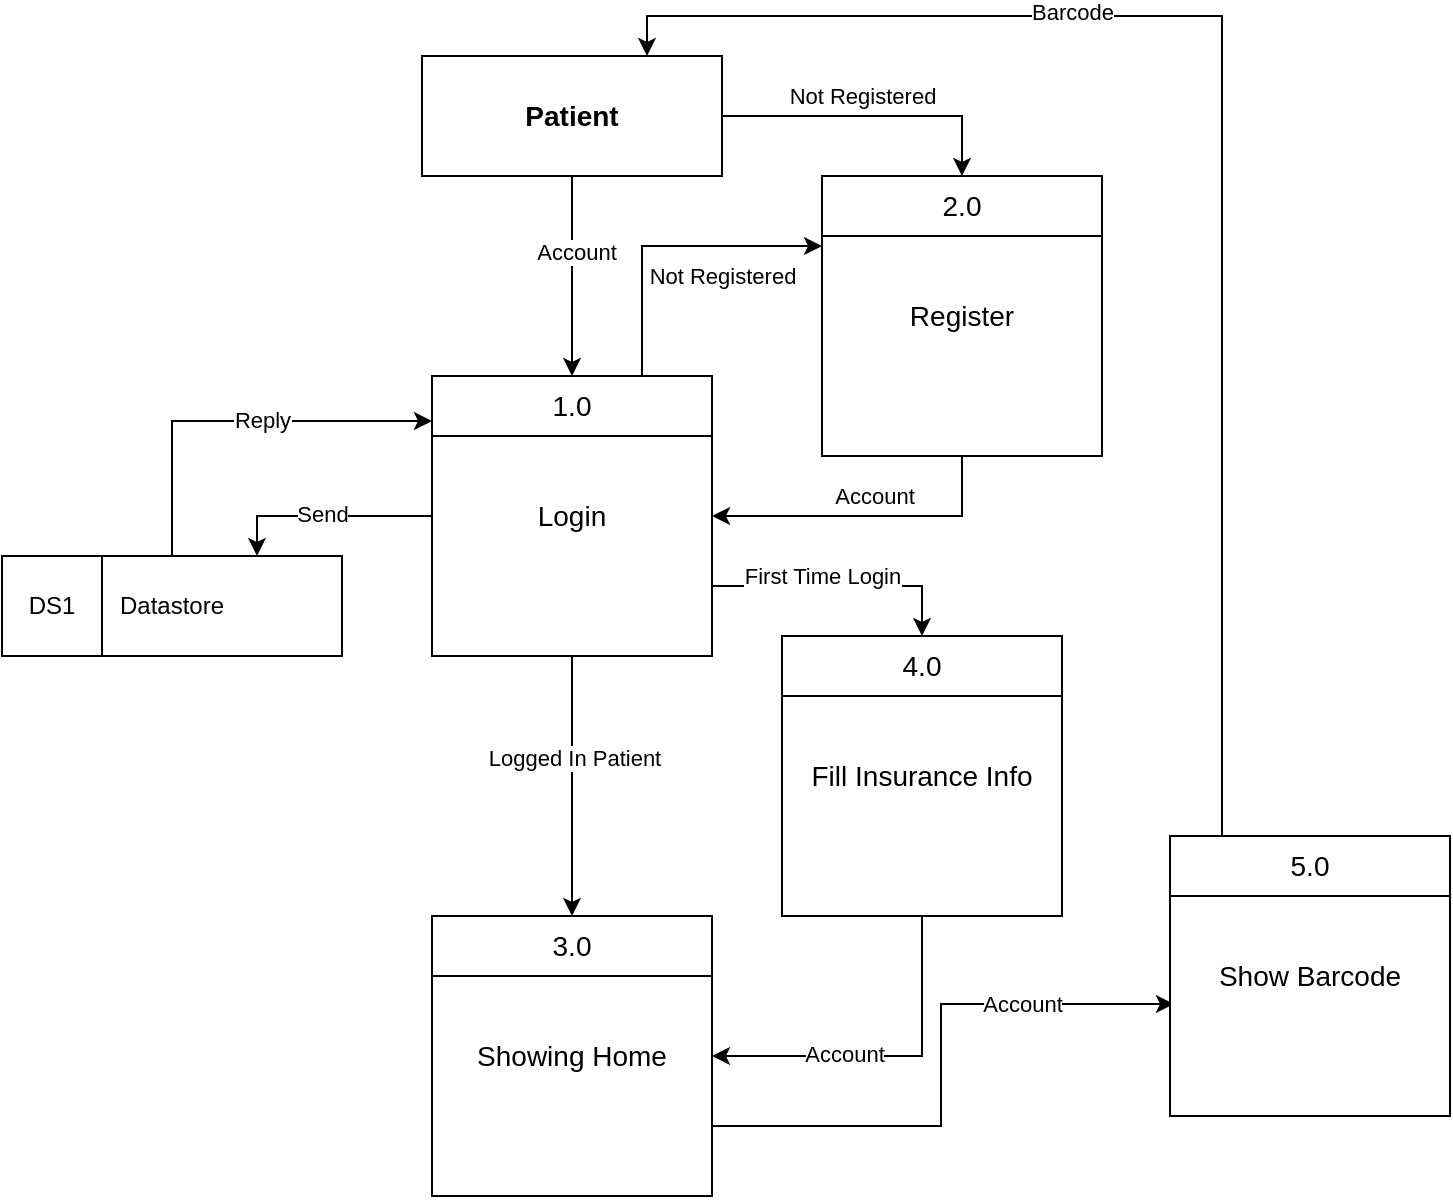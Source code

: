 <mxfile version="13.1.0" type="github">
  <diagram id="jb4bQr8QBYjT58q-OPt7" name="Page-1">
    <mxGraphModel dx="1422" dy="762" grid="1" gridSize="10" guides="1" tooltips="1" connect="1" arrows="1" fold="1" page="1" pageScale="1" pageWidth="827" pageHeight="1169" math="0" shadow="0">
      <root>
        <mxCell id="0" />
        <mxCell id="1" parent="0" />
        <mxCell id="3FtpG7C2AMGnpTfffTlQ-12" style="edgeStyle=orthogonalEdgeStyle;rounded=0;orthogonalLoop=1;jettySize=auto;html=1;entryX=0.5;entryY=0;entryDx=0;entryDy=0;" edge="1" parent="1" source="3FtpG7C2AMGnpTfffTlQ-1" target="3FtpG7C2AMGnpTfffTlQ-3">
          <mxGeometry relative="1" as="geometry" />
        </mxCell>
        <mxCell id="3FtpG7C2AMGnpTfffTlQ-13" value="Account" style="edgeLabel;html=1;align=center;verticalAlign=middle;resizable=0;points=[];" vertex="1" connectable="0" parent="3FtpG7C2AMGnpTfffTlQ-12">
          <mxGeometry x="-0.24" y="2" relative="1" as="geometry">
            <mxPoint as="offset" />
          </mxGeometry>
        </mxCell>
        <mxCell id="3FtpG7C2AMGnpTfffTlQ-14" style="edgeStyle=orthogonalEdgeStyle;rounded=0;orthogonalLoop=1;jettySize=auto;html=1;exitX=1;exitY=0.5;exitDx=0;exitDy=0;entryX=0.5;entryY=0;entryDx=0;entryDy=0;" edge="1" parent="1" source="3FtpG7C2AMGnpTfffTlQ-1" target="3FtpG7C2AMGnpTfffTlQ-7">
          <mxGeometry relative="1" as="geometry" />
        </mxCell>
        <mxCell id="3FtpG7C2AMGnpTfffTlQ-18" value="Not Registered" style="edgeLabel;html=1;align=center;verticalAlign=middle;resizable=0;points=[];" vertex="1" connectable="0" parent="3FtpG7C2AMGnpTfffTlQ-14">
          <mxGeometry x="-0.053" y="2" relative="1" as="geometry">
            <mxPoint x="-1" y="-8" as="offset" />
          </mxGeometry>
        </mxCell>
        <mxCell id="3FtpG7C2AMGnpTfffTlQ-1" value="Patient" style="rounded=0;whiteSpace=wrap;html=1;fontStyle=1;fontSize=14;" vertex="1" parent="1">
          <mxGeometry x="240" y="60" width="150" height="60" as="geometry" />
        </mxCell>
        <mxCell id="3FtpG7C2AMGnpTfffTlQ-20" style="edgeStyle=orthogonalEdgeStyle;rounded=0;orthogonalLoop=1;jettySize=auto;html=1;exitX=1;exitY=0.75;exitDx=0;exitDy=0;entryX=0.5;entryY=0;entryDx=0;entryDy=0;" edge="1" parent="1" source="3FtpG7C2AMGnpTfffTlQ-2" target="3FtpG7C2AMGnpTfffTlQ-9">
          <mxGeometry relative="1" as="geometry" />
        </mxCell>
        <mxCell id="3FtpG7C2AMGnpTfffTlQ-22" value="First Time Login" style="edgeLabel;html=1;align=center;verticalAlign=middle;resizable=0;points=[];" vertex="1" connectable="0" parent="3FtpG7C2AMGnpTfffTlQ-20">
          <mxGeometry x="-0.369" y="4" relative="1" as="geometry">
            <mxPoint x="14" y="-1" as="offset" />
          </mxGeometry>
        </mxCell>
        <mxCell id="3FtpG7C2AMGnpTfffTlQ-21" style="edgeStyle=orthogonalEdgeStyle;rounded=0;orthogonalLoop=1;jettySize=auto;html=1;exitX=0.5;exitY=1;exitDx=0;exitDy=0;entryX=0.5;entryY=0;entryDx=0;entryDy=0;" edge="1" parent="1" source="3FtpG7C2AMGnpTfffTlQ-2" target="3FtpG7C2AMGnpTfffTlQ-5">
          <mxGeometry relative="1" as="geometry" />
        </mxCell>
        <mxCell id="3FtpG7C2AMGnpTfffTlQ-23" value="Logged In Patient" style="edgeLabel;html=1;align=center;verticalAlign=middle;resizable=0;points=[];" vertex="1" connectable="0" parent="3FtpG7C2AMGnpTfffTlQ-21">
          <mxGeometry x="-0.215" y="1" relative="1" as="geometry">
            <mxPoint as="offset" />
          </mxGeometry>
        </mxCell>
        <mxCell id="3FtpG7C2AMGnpTfffTlQ-2" value="Login" style="whiteSpace=wrap;html=1;aspect=fixed;fontSize=14;" vertex="1" parent="1">
          <mxGeometry x="245" y="220" width="140" height="140" as="geometry" />
        </mxCell>
        <mxCell id="3FtpG7C2AMGnpTfffTlQ-15" style="edgeStyle=orthogonalEdgeStyle;rounded=0;orthogonalLoop=1;jettySize=auto;html=1;exitX=0.75;exitY=0;exitDx=0;exitDy=0;entryX=0;entryY=0.25;entryDx=0;entryDy=0;" edge="1" parent="1" source="3FtpG7C2AMGnpTfffTlQ-3" target="3FtpG7C2AMGnpTfffTlQ-6">
          <mxGeometry relative="1" as="geometry" />
        </mxCell>
        <mxCell id="3FtpG7C2AMGnpTfffTlQ-17" value="Not Registered" style="edgeLabel;html=1;align=center;verticalAlign=middle;resizable=0;points=[];" vertex="1" connectable="0" parent="3FtpG7C2AMGnpTfffTlQ-15">
          <mxGeometry x="-0.161" y="-21" relative="1" as="geometry">
            <mxPoint x="40" y="-6" as="offset" />
          </mxGeometry>
        </mxCell>
        <mxCell id="3FtpG7C2AMGnpTfffTlQ-3" value="1.0" style="rounded=0;whiteSpace=wrap;html=1;fontSize=14;" vertex="1" parent="1">
          <mxGeometry x="245" y="220" width="140" height="30" as="geometry" />
        </mxCell>
        <mxCell id="3FtpG7C2AMGnpTfffTlQ-26" style="edgeStyle=orthogonalEdgeStyle;rounded=0;orthogonalLoop=1;jettySize=auto;html=1;exitX=1;exitY=0.75;exitDx=0;exitDy=0;entryX=0.014;entryY=0.6;entryDx=0;entryDy=0;entryPerimeter=0;" edge="1" parent="1" source="3FtpG7C2AMGnpTfffTlQ-4" target="3FtpG7C2AMGnpTfffTlQ-10">
          <mxGeometry relative="1" as="geometry">
            <mxPoint x="540" y="595" as="targetPoint" />
          </mxGeometry>
        </mxCell>
        <mxCell id="3FtpG7C2AMGnpTfffTlQ-27" value="Account" style="edgeLabel;html=1;align=center;verticalAlign=middle;resizable=0;points=[];" vertex="1" connectable="0" parent="3FtpG7C2AMGnpTfffTlQ-26">
          <mxGeometry x="0.48" relative="1" as="geometry">
            <mxPoint as="offset" />
          </mxGeometry>
        </mxCell>
        <mxCell id="3FtpG7C2AMGnpTfffTlQ-4" value="Showing Home" style="whiteSpace=wrap;html=1;aspect=fixed;fontSize=14;" vertex="1" parent="1">
          <mxGeometry x="245" y="490" width="140" height="140" as="geometry" />
        </mxCell>
        <mxCell id="3FtpG7C2AMGnpTfffTlQ-5" value="3.0" style="rounded=0;whiteSpace=wrap;html=1;fontSize=14;" vertex="1" parent="1">
          <mxGeometry x="245" y="490" width="140" height="30" as="geometry" />
        </mxCell>
        <mxCell id="3FtpG7C2AMGnpTfffTlQ-16" style="edgeStyle=orthogonalEdgeStyle;rounded=0;orthogonalLoop=1;jettySize=auto;html=1;exitX=0.5;exitY=1;exitDx=0;exitDy=0;entryX=1;entryY=0.5;entryDx=0;entryDy=0;" edge="1" parent="1" source="3FtpG7C2AMGnpTfffTlQ-6" target="3FtpG7C2AMGnpTfffTlQ-2">
          <mxGeometry relative="1" as="geometry" />
        </mxCell>
        <mxCell id="3FtpG7C2AMGnpTfffTlQ-19" value="Account" style="edgeLabel;html=1;align=center;verticalAlign=middle;resizable=0;points=[];" vertex="1" connectable="0" parent="3FtpG7C2AMGnpTfffTlQ-16">
          <mxGeometry x="-0.045" relative="1" as="geometry">
            <mxPoint y="-10" as="offset" />
          </mxGeometry>
        </mxCell>
        <mxCell id="3FtpG7C2AMGnpTfffTlQ-6" value="Register" style="whiteSpace=wrap;html=1;aspect=fixed;fontSize=14;" vertex="1" parent="1">
          <mxGeometry x="440" y="120" width="140" height="140" as="geometry" />
        </mxCell>
        <mxCell id="3FtpG7C2AMGnpTfffTlQ-7" value="2.0" style="rounded=0;whiteSpace=wrap;html=1;fontSize=14;" vertex="1" parent="1">
          <mxGeometry x="440" y="120" width="140" height="30" as="geometry" />
        </mxCell>
        <mxCell id="3FtpG7C2AMGnpTfffTlQ-24" style="edgeStyle=orthogonalEdgeStyle;rounded=0;orthogonalLoop=1;jettySize=auto;html=1;entryX=1;entryY=0.5;entryDx=0;entryDy=0;exitX=0.5;exitY=1;exitDx=0;exitDy=0;" edge="1" parent="1" source="3FtpG7C2AMGnpTfffTlQ-8" target="3FtpG7C2AMGnpTfffTlQ-4">
          <mxGeometry relative="1" as="geometry" />
        </mxCell>
        <mxCell id="3FtpG7C2AMGnpTfffTlQ-25" value="Account" style="edgeLabel;html=1;align=center;verticalAlign=middle;resizable=0;points=[];" vertex="1" connectable="0" parent="3FtpG7C2AMGnpTfffTlQ-24">
          <mxGeometry x="0.246" y="-1" relative="1" as="geometry">
            <mxPoint as="offset" />
          </mxGeometry>
        </mxCell>
        <mxCell id="3FtpG7C2AMGnpTfffTlQ-8" value="Fill Insurance Info" style="whiteSpace=wrap;html=1;aspect=fixed;fontSize=14;" vertex="1" parent="1">
          <mxGeometry x="420" y="350" width="140" height="140" as="geometry" />
        </mxCell>
        <mxCell id="3FtpG7C2AMGnpTfffTlQ-9" value="4.0" style="rounded=0;whiteSpace=wrap;html=1;fontSize=14;" vertex="1" parent="1">
          <mxGeometry x="420" y="350" width="140" height="30" as="geometry" />
        </mxCell>
        <mxCell id="3FtpG7C2AMGnpTfffTlQ-10" value="Show Barcode" style="whiteSpace=wrap;html=1;aspect=fixed;fontSize=14;" vertex="1" parent="1">
          <mxGeometry x="614" y="450" width="140" height="140" as="geometry" />
        </mxCell>
        <mxCell id="3FtpG7C2AMGnpTfffTlQ-28" style="edgeStyle=orthogonalEdgeStyle;rounded=0;orthogonalLoop=1;jettySize=auto;html=1;entryX=0.75;entryY=0;entryDx=0;entryDy=0;" edge="1" parent="1" source="3FtpG7C2AMGnpTfffTlQ-11" target="3FtpG7C2AMGnpTfffTlQ-1">
          <mxGeometry relative="1" as="geometry">
            <Array as="points">
              <mxPoint x="640" y="40" />
              <mxPoint x="353" y="40" />
            </Array>
          </mxGeometry>
        </mxCell>
        <mxCell id="3FtpG7C2AMGnpTfffTlQ-35" value="Barcode" style="edgeLabel;html=1;align=center;verticalAlign=middle;resizable=0;points=[];" vertex="1" connectable="0" parent="3FtpG7C2AMGnpTfffTlQ-28">
          <mxGeometry x="0.143" y="75" relative="1" as="geometry">
            <mxPoint x="-75" y="-77" as="offset" />
          </mxGeometry>
        </mxCell>
        <mxCell id="3FtpG7C2AMGnpTfffTlQ-11" value="5.0" style="rounded=0;whiteSpace=wrap;html=1;fontSize=14;" vertex="1" parent="1">
          <mxGeometry x="614" y="450" width="140" height="30" as="geometry" />
        </mxCell>
        <mxCell id="3FtpG7C2AMGnpTfffTlQ-31" style="edgeStyle=orthogonalEdgeStyle;rounded=0;orthogonalLoop=1;jettySize=auto;html=1;exitX=0.5;exitY=0;exitDx=0;exitDy=0;entryX=0;entryY=0.75;entryDx=0;entryDy=0;" edge="1" parent="1" source="3FtpG7C2AMGnpTfffTlQ-29" target="3FtpG7C2AMGnpTfffTlQ-3">
          <mxGeometry relative="1" as="geometry" />
        </mxCell>
        <mxCell id="3FtpG7C2AMGnpTfffTlQ-33" value="Reply" style="edgeLabel;html=1;align=center;verticalAlign=middle;resizable=0;points=[];" vertex="1" connectable="0" parent="3FtpG7C2AMGnpTfffTlQ-31">
          <mxGeometry x="0.129" y="2" relative="1" as="geometry">
            <mxPoint x="1" y="1" as="offset" />
          </mxGeometry>
        </mxCell>
        <mxCell id="3FtpG7C2AMGnpTfffTlQ-32" style="edgeStyle=orthogonalEdgeStyle;rounded=0;orthogonalLoop=1;jettySize=auto;html=1;exitX=0;exitY=0.5;exitDx=0;exitDy=0;entryX=0.75;entryY=0;entryDx=0;entryDy=0;" edge="1" parent="1" source="3FtpG7C2AMGnpTfffTlQ-2" target="3FtpG7C2AMGnpTfffTlQ-29">
          <mxGeometry relative="1" as="geometry" />
        </mxCell>
        <mxCell id="3FtpG7C2AMGnpTfffTlQ-34" value="Send" style="edgeLabel;html=1;align=center;verticalAlign=middle;resizable=0;points=[];" vertex="1" connectable="0" parent="3FtpG7C2AMGnpTfffTlQ-32">
          <mxGeometry x="0.023" y="-1" relative="1" as="geometry">
            <mxPoint as="offset" />
          </mxGeometry>
        </mxCell>
        <mxCell id="3FtpG7C2AMGnpTfffTlQ-29" value="Datastore" style="rounded=0;whiteSpace=wrap;html=1;" vertex="1" parent="1">
          <mxGeometry x="30" y="310" width="170" height="50" as="geometry" />
        </mxCell>
        <mxCell id="3FtpG7C2AMGnpTfffTlQ-30" value="DS1" style="whiteSpace=wrap;html=1;aspect=fixed;" vertex="1" parent="1">
          <mxGeometry x="30" y="310" width="50" height="50" as="geometry" />
        </mxCell>
      </root>
    </mxGraphModel>
  </diagram>
</mxfile>
